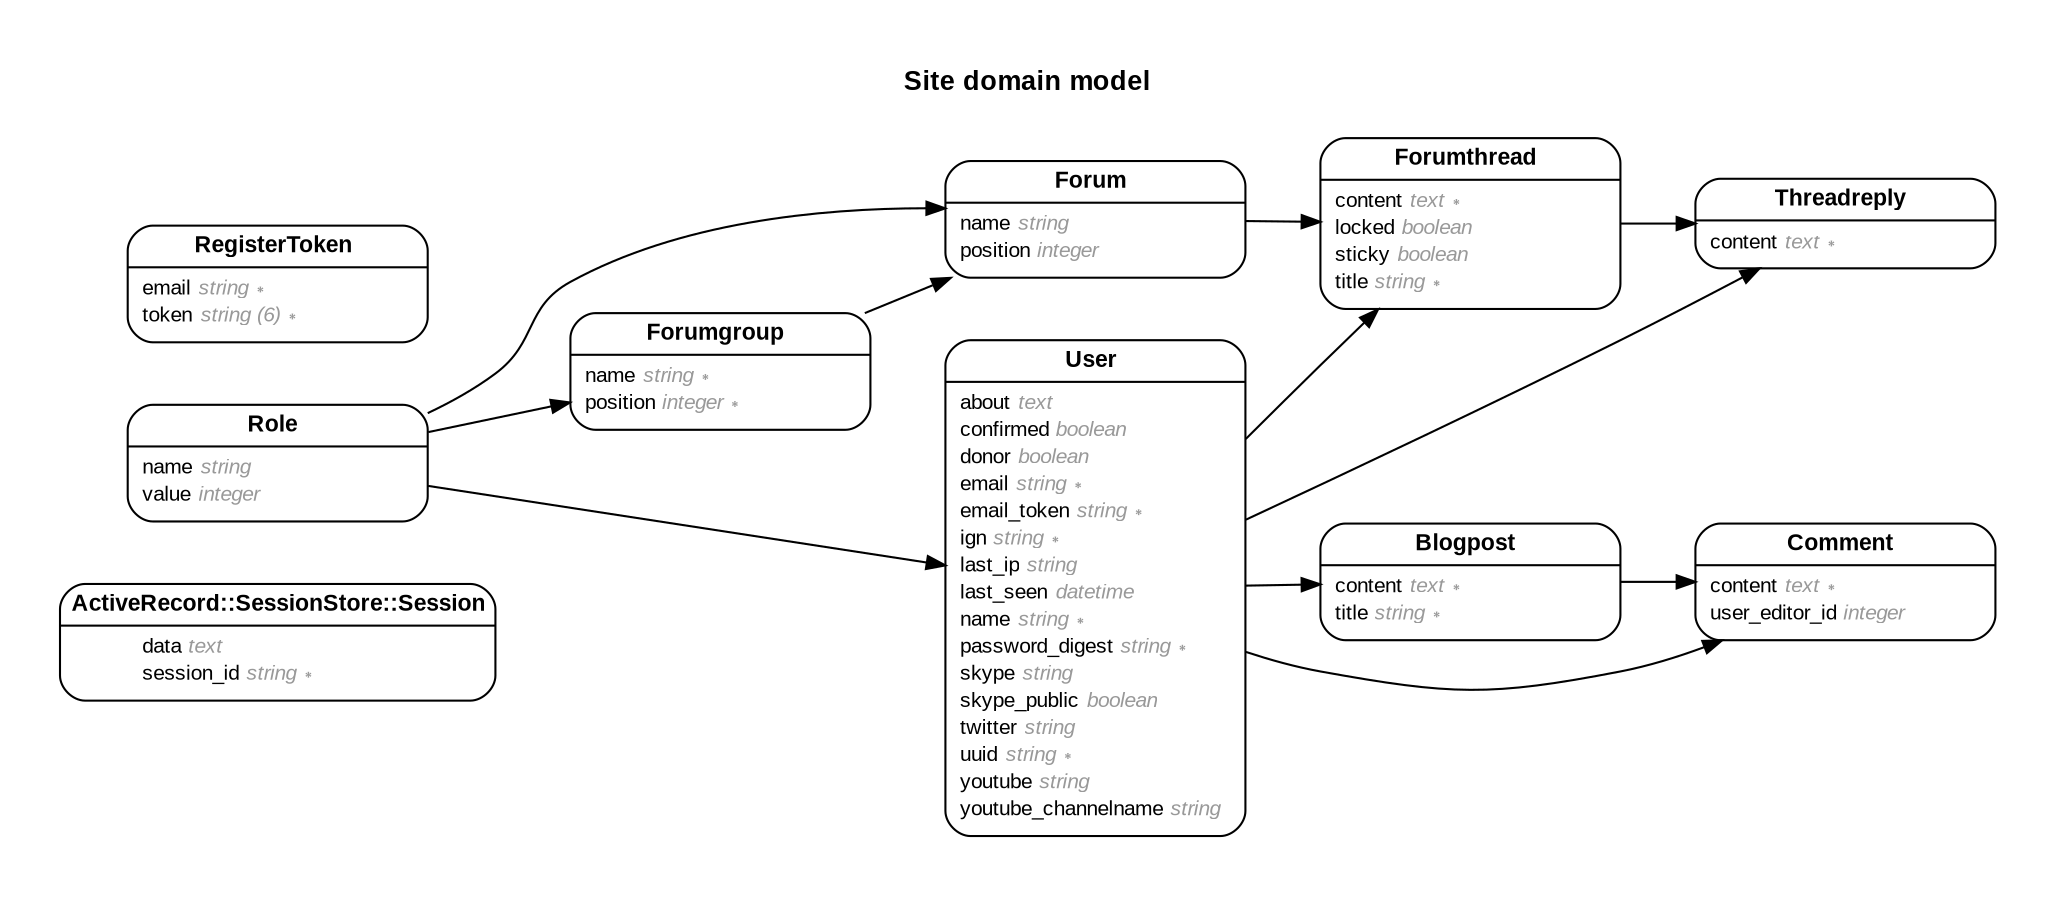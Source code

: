 digraph Site {
rankdir = "LR";
ranksep = "0.5";
nodesep = "0.4";
pad = "0.4,0.4";
margin = "0,0";
concentrate = "true";
labelloc = "t";
fontsize = "13";
fontname = "Arial Bold";
node[ shape  =  "Mrecord" , fontsize  =  "10" , fontname  =  "Arial" , margin  =  "0.07,0.05" , penwidth  =  "1.0"];
edge[ fontname  =  "Arial" , fontsize  =  "7" , dir  =  "both" , arrowsize  =  "0.9" , penwidth  =  "1.0" , labelangle  =  "32" , labeldistance  =  "1.8"];
label = "Site domain model\n\n";
"m_ActiveRecord::SessionStore::Session" [label = <<table border="0" align="center" cellspacing="0.5" cellpadding="0" width="134">
  <tr><td align="center" valign="bottom" width="130"><font face="Arial Bold" point-size="11">ActiveRecord::SessionStore::Session</font></td></tr>
</table>
|
<table border="0" align="left" cellspacing="2" cellpadding="0" width="134">
  <tr><td align="left" width="130" port="data">data <font face="Arial Italic" color="grey60">text</font></td></tr>
  <tr><td align="left" width="130" port="session_id">session_id <font face="Arial Italic" color="grey60">string ∗</font></td></tr>
</table>
>];
m_Blogpost [label = <<table border="0" align="center" cellspacing="0.5" cellpadding="0" width="134">
  <tr><td align="center" valign="bottom" width="130"><font face="Arial Bold" point-size="11">Blogpost</font></td></tr>
</table>
|
<table border="0" align="left" cellspacing="2" cellpadding="0" width="134">
  <tr><td align="left" width="130" port="content">content <font face="Arial Italic" color="grey60">text ∗</font></td></tr>
  <tr><td align="left" width="130" port="title">title <font face="Arial Italic" color="grey60">string ∗</font></td></tr>
</table>
>];
m_Comment [label = <<table border="0" align="center" cellspacing="0.5" cellpadding="0" width="134">
  <tr><td align="center" valign="bottom" width="130"><font face="Arial Bold" point-size="11">Comment</font></td></tr>
</table>
|
<table border="0" align="left" cellspacing="2" cellpadding="0" width="134">
  <tr><td align="left" width="130" port="content">content <font face="Arial Italic" color="grey60">text ∗</font></td></tr>
  <tr><td align="left" width="130" port="user_editor_id">user_editor_id <font face="Arial Italic" color="grey60">integer</font></td></tr>
</table>
>];
m_Forum [label = <<table border="0" align="center" cellspacing="0.5" cellpadding="0" width="134">
  <tr><td align="center" valign="bottom" width="130"><font face="Arial Bold" point-size="11">Forum</font></td></tr>
</table>
|
<table border="0" align="left" cellspacing="2" cellpadding="0" width="134">
  <tr><td align="left" width="130" port="name">name <font face="Arial Italic" color="grey60">string</font></td></tr>
  <tr><td align="left" width="130" port="position">position <font face="Arial Italic" color="grey60">integer</font></td></tr>
</table>
>];
m_Forumgroup [label = <<table border="0" align="center" cellspacing="0.5" cellpadding="0" width="134">
  <tr><td align="center" valign="bottom" width="130"><font face="Arial Bold" point-size="11">Forumgroup</font></td></tr>
</table>
|
<table border="0" align="left" cellspacing="2" cellpadding="0" width="134">
  <tr><td align="left" width="130" port="name">name <font face="Arial Italic" color="grey60">string ∗</font></td></tr>
  <tr><td align="left" width="130" port="position">position <font face="Arial Italic" color="grey60">integer ∗</font></td></tr>
</table>
>];
m_Forumthread [label = <<table border="0" align="center" cellspacing="0.5" cellpadding="0" width="134">
  <tr><td align="center" valign="bottom" width="130"><font face="Arial Bold" point-size="11">Forumthread</font></td></tr>
</table>
|
<table border="0" align="left" cellspacing="2" cellpadding="0" width="134">
  <tr><td align="left" width="130" port="content">content <font face="Arial Italic" color="grey60">text ∗</font></td></tr>
  <tr><td align="left" width="130" port="locked">locked <font face="Arial Italic" color="grey60">boolean</font></td></tr>
  <tr><td align="left" width="130" port="sticky">sticky <font face="Arial Italic" color="grey60">boolean</font></td></tr>
  <tr><td align="left" width="130" port="title">title <font face="Arial Italic" color="grey60">string ∗</font></td></tr>
</table>
>];
m_RegisterToken [label = <<table border="0" align="center" cellspacing="0.5" cellpadding="0" width="134">
  <tr><td align="center" valign="bottom" width="130"><font face="Arial Bold" point-size="11">RegisterToken</font></td></tr>
</table>
|
<table border="0" align="left" cellspacing="2" cellpadding="0" width="134">
  <tr><td align="left" width="130" port="email">email <font face="Arial Italic" color="grey60">string ∗</font></td></tr>
  <tr><td align="left" width="130" port="token">token <font face="Arial Italic" color="grey60">string (6) ∗</font></td></tr>
</table>
>];
m_Role [label = <<table border="0" align="center" cellspacing="0.5" cellpadding="0" width="134">
  <tr><td align="center" valign="bottom" width="130"><font face="Arial Bold" point-size="11">Role</font></td></tr>
</table>
|
<table border="0" align="left" cellspacing="2" cellpadding="0" width="134">
  <tr><td align="left" width="130" port="name">name <font face="Arial Italic" color="grey60">string</font></td></tr>
  <tr><td align="left" width="130" port="value">value <font face="Arial Italic" color="grey60">integer</font></td></tr>
</table>
>];
m_Threadreply [label = <<table border="0" align="center" cellspacing="0.5" cellpadding="0" width="134">
  <tr><td align="center" valign="bottom" width="130"><font face="Arial Bold" point-size="11">Threadreply</font></td></tr>
</table>
|
<table border="0" align="left" cellspacing="2" cellpadding="0" width="134">
  <tr><td align="left" width="130" port="content">content <font face="Arial Italic" color="grey60">text ∗</font></td></tr>
</table>
>];
m_User [label = <<table border="0" align="center" cellspacing="0.5" cellpadding="0" width="134">
  <tr><td align="center" valign="bottom" width="130"><font face="Arial Bold" point-size="11">User</font></td></tr>
</table>
|
<table border="0" align="left" cellspacing="2" cellpadding="0" width="134">
  <tr><td align="left" width="130" port="about">about <font face="Arial Italic" color="grey60">text</font></td></tr>
  <tr><td align="left" width="130" port="confirmed">confirmed <font face="Arial Italic" color="grey60">boolean</font></td></tr>
  <tr><td align="left" width="130" port="donor">donor <font face="Arial Italic" color="grey60">boolean</font></td></tr>
  <tr><td align="left" width="130" port="email">email <font face="Arial Italic" color="grey60">string ∗</font></td></tr>
  <tr><td align="left" width="130" port="email_token">email_token <font face="Arial Italic" color="grey60">string ∗</font></td></tr>
  <tr><td align="left" width="130" port="ign">ign <font face="Arial Italic" color="grey60">string ∗</font></td></tr>
  <tr><td align="left" width="130" port="last_ip">last_ip <font face="Arial Italic" color="grey60">string</font></td></tr>
  <tr><td align="left" width="130" port="last_seen">last_seen <font face="Arial Italic" color="grey60">datetime</font></td></tr>
  <tr><td align="left" width="130" port="name">name <font face="Arial Italic" color="grey60">string ∗</font></td></tr>
  <tr><td align="left" width="130" port="password_digest">password_digest <font face="Arial Italic" color="grey60">string ∗</font></td></tr>
  <tr><td align="left" width="130" port="skype">skype <font face="Arial Italic" color="grey60">string</font></td></tr>
  <tr><td align="left" width="130" port="skype_public">skype_public <font face="Arial Italic" color="grey60">boolean</font></td></tr>
  <tr><td align="left" width="130" port="twitter">twitter <font face="Arial Italic" color="grey60">string</font></td></tr>
  <tr><td align="left" width="130" port="uuid">uuid <font face="Arial Italic" color="grey60">string ∗</font></td></tr>
  <tr><td align="left" width="130" port="youtube">youtube <font face="Arial Italic" color="grey60">string</font></td></tr>
  <tr><td align="left" width="130" port="youtube_channelname">youtube_channelname <font face="Arial Italic" color="grey60">string</font></td></tr>
</table>
>];
  m_User -> m_Blogpost [arrowhead = "normal", arrowtail = "none", weight = "1"];
  m_User -> m_Blogpost [arrowhead = "normal", arrowtail = "none", weight = "1"];
  m_Blogpost -> m_Comment [arrowhead = "normal", arrowtail = "none", weight = "2"];
  m_User -> m_Comment [arrowhead = "normal", arrowtail = "none", weight = "1"];
  m_Forumgroup -> m_Forum [arrowhead = "normal", arrowtail = "none", weight = "2"];
  m_Role -> m_Forumgroup [arrowhead = "normal", arrowtail = "none", weight = "1"];
  m_Role -> m_Forumgroup [arrowhead = "normal", arrowtail = "none", weight = "1"];
  m_Forum -> m_Forumthread [arrowhead = "normal", arrowtail = "none", weight = "2"];
  m_Role -> m_Forum [arrowhead = "normal", arrowtail = "none", weight = "1"];
  m_Role -> m_Forum [arrowhead = "normal", arrowtail = "none", weight = "1"];
  m_User -> m_Forumthread [arrowhead = "normal", arrowtail = "none", weight = "1"];
  m_User -> m_Forumthread [arrowhead = "normal", arrowtail = "none", weight = "1"];
  m_Forumthread -> m_Threadreply [arrowhead = "normal", arrowtail = "none", weight = "2"];
  m_User -> m_Threadreply [arrowhead = "normal", arrowtail = "none", weight = "1"];
  m_User -> m_Threadreply [arrowhead = "normal", arrowtail = "none", weight = "1"];
  m_Role -> m_User [arrowhead = "normal", arrowtail = "none", weight = "2"];
  m_User -> m_Blogpost [arrowhead = "normal", arrowtail = "none", weight = "1"];
  m_User -> m_Comment [arrowhead = "normal", arrowtail = "none", weight = "1"];
}
